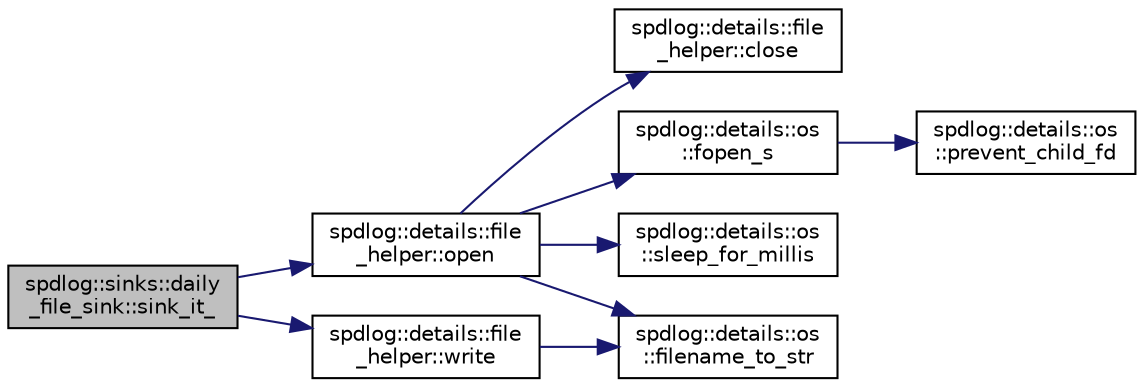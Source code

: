 digraph "spdlog::sinks::daily_file_sink::sink_it_"
{
  edge [fontname="Helvetica",fontsize="10",labelfontname="Helvetica",labelfontsize="10"];
  node [fontname="Helvetica",fontsize="10",shape=record];
  rankdir="LR";
  Node1 [label="spdlog::sinks::daily\l_file_sink::sink_it_",height=0.2,width=0.4,color="black", fillcolor="grey75", style="filled" fontcolor="black"];
  Node1 -> Node2 [color="midnightblue",fontsize="10",style="solid",fontname="Helvetica"];
  Node2 [label="spdlog::details::file\l_helper::open",height=0.2,width=0.4,color="black", fillcolor="white", style="filled",URL="$classspdlog_1_1details_1_1file__helper.html#a8612066fd098080cc60e3aefed6a6085"];
  Node2 -> Node3 [color="midnightblue",fontsize="10",style="solid",fontname="Helvetica"];
  Node3 [label="spdlog::details::file\l_helper::close",height=0.2,width=0.4,color="black", fillcolor="white", style="filled",URL="$classspdlog_1_1details_1_1file__helper.html#a6a6d7a75014ae880857b4fe4fd01dc7a"];
  Node2 -> Node4 [color="midnightblue",fontsize="10",style="solid",fontname="Helvetica"];
  Node4 [label="spdlog::details::os\l::fopen_s",height=0.2,width=0.4,color="black", fillcolor="white", style="filled",URL="$namespacespdlog_1_1details_1_1os.html#af2d11a0b892e2f0cb3c6beba4c659a47"];
  Node4 -> Node5 [color="midnightblue",fontsize="10",style="solid",fontname="Helvetica"];
  Node5 [label="spdlog::details::os\l::prevent_child_fd",height=0.2,width=0.4,color="black", fillcolor="white", style="filled",URL="$namespacespdlog_1_1details_1_1os.html#a58e68538bb3667c56f3623bf047093d6"];
  Node2 -> Node6 [color="midnightblue",fontsize="10",style="solid",fontname="Helvetica"];
  Node6 [label="spdlog::details::os\l::sleep_for_millis",height=0.2,width=0.4,color="black", fillcolor="white", style="filled",URL="$namespacespdlog_1_1details_1_1os.html#a49ccbc872aa679db9d1187a48897804e"];
  Node2 -> Node7 [color="midnightblue",fontsize="10",style="solid",fontname="Helvetica"];
  Node7 [label="spdlog::details::os\l::filename_to_str",height=0.2,width=0.4,color="black", fillcolor="white", style="filled",URL="$namespacespdlog_1_1details_1_1os.html#ac7c0d6af1f3f652f23e57f057217b9a7"];
  Node1 -> Node8 [color="midnightblue",fontsize="10",style="solid",fontname="Helvetica"];
  Node8 [label="spdlog::details::file\l_helper::write",height=0.2,width=0.4,color="black", fillcolor="white", style="filled",URL="$classspdlog_1_1details_1_1file__helper.html#a51eb58a2d46f1896f3ab7b9d323d97ae"];
  Node8 -> Node7 [color="midnightblue",fontsize="10",style="solid",fontname="Helvetica"];
}
